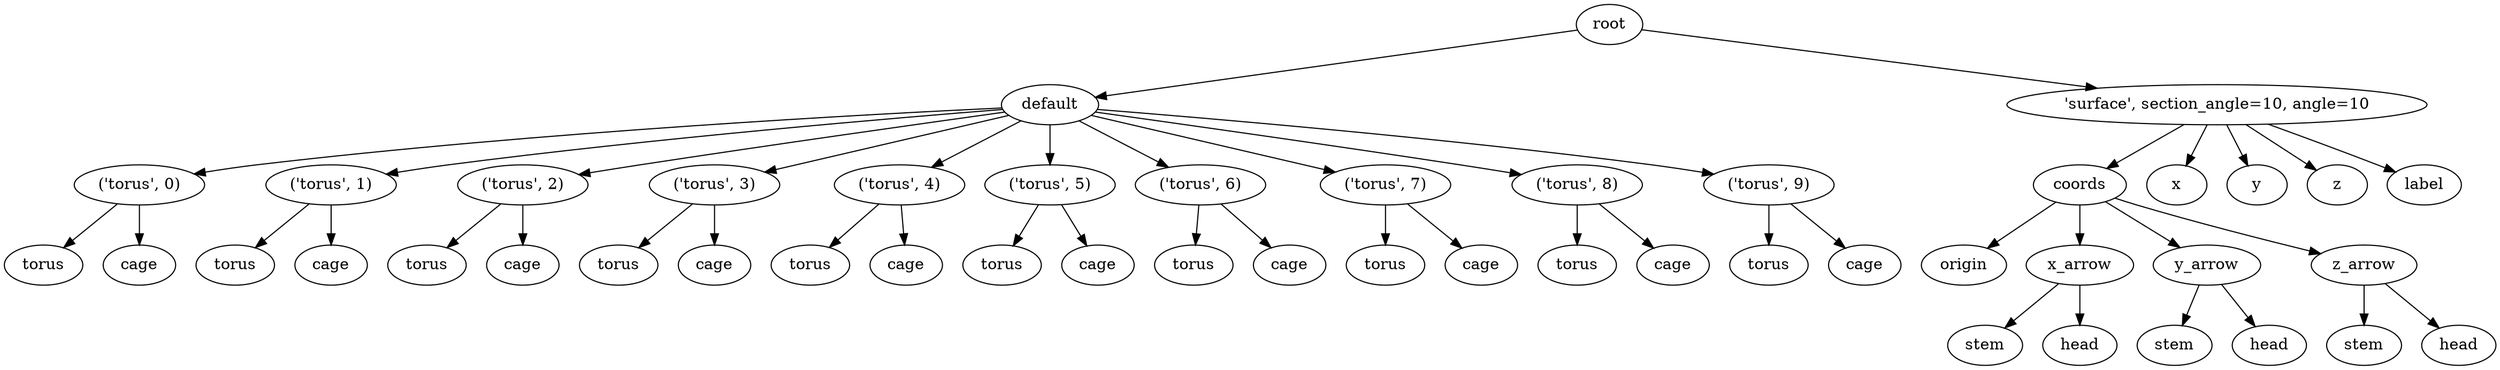 digraph default {
    root_121 [label="root"];
    default_122 [label="default"];
    torus_123 [label="\('torus',\ 0\)"];
    torus_124 [label="torus"];
    cage_125 [label="cage"];
    torus_126 [label="\('torus',\ 1\)"];
    torus_127 [label="torus"];
    cage_128 [label="cage"];
    torus_129 [label="\('torus',\ 2\)"];
    torus_130 [label="torus"];
    cage_131 [label="cage"];
    torus_132 [label="\('torus',\ 3\)"];
    torus_133 [label="torus"];
    cage_134 [label="cage"];
    torus_135 [label="\('torus',\ 4\)"];
    torus_136 [label="torus"];
    cage_137 [label="cage"];
    torus_138 [label="\('torus',\ 5\)"];
    torus_139 [label="torus"];
    cage_140 [label="cage"];
    torus_141 [label="\('torus',\ 6\)"];
    torus_142 [label="torus"];
    cage_143 [label="cage"];
    torus_144 [label="\('torus',\ 7\)"];
    torus_145 [label="torus"];
    cage_146 [label="cage"];
    torus_147 [label="\('torus',\ 8\)"];
    torus_148 [label="torus"];
    cage_149 [label="cage"];
    torus_150 [label="\('torus',\ 9\)"];
    torus_151 [label="torus"];
    cage_152 [label="cage"];
    153 [label="'surface',\ section_angle=10,\ angle=10"];
    coords_154 [label="coords"];
    origin_155 [label="origin"];
    x_arrow_156 [label="x_arrow"];
    stem_157 [label="stem"];
    head_158 [label="head"];
    y_arrow_159 [label="y_arrow"];
    stem_160 [label="stem"];
    head_161 [label="head"];
    z_arrow_162 [label="z_arrow"];
    stem_163 [label="stem"];
    head_164 [label="head"];
    x_165 [label="x"];
    y_166 [label="y"];
    z_167 [label="z"];
    label_168 [label="label"];
    root_121 -> default_122;
    default_122 -> torus_123;
    torus_123 -> torus_124;
    torus_123 -> cage_125;
    default_122 -> torus_126;
    torus_126 -> torus_127;
    torus_126 -> cage_128;
    default_122 -> torus_129;
    torus_129 -> torus_130;
    torus_129 -> cage_131;
    default_122 -> torus_132;
    torus_132 -> torus_133;
    torus_132 -> cage_134;
    default_122 -> torus_135;
    torus_135 -> torus_136;
    torus_135 -> cage_137;
    default_122 -> torus_138;
    torus_138 -> torus_139;
    torus_138 -> cage_140;
    default_122 -> torus_141;
    torus_141 -> torus_142;
    torus_141 -> cage_143;
    default_122 -> torus_144;
    torus_144 -> torus_145;
    torus_144 -> cage_146;
    default_122 -> torus_147;
    torus_147 -> torus_148;
    torus_147 -> cage_149;
    default_122 -> torus_150;
    torus_150 -> torus_151;
    torus_150 -> cage_152;
    root_121 -> 153;
    153 -> coords_154;
    coords_154 -> origin_155;
    coords_154 -> x_arrow_156;
    x_arrow_156 -> stem_157;
    x_arrow_156 -> head_158;
    coords_154 -> y_arrow_159;
    y_arrow_159 -> stem_160;
    y_arrow_159 -> head_161;
    coords_154 -> z_arrow_162;
    z_arrow_162 -> stem_163;
    z_arrow_162 -> head_164;
    153 -> x_165;
    153 -> y_166;
    153 -> z_167;
    153 -> label_168;
}
